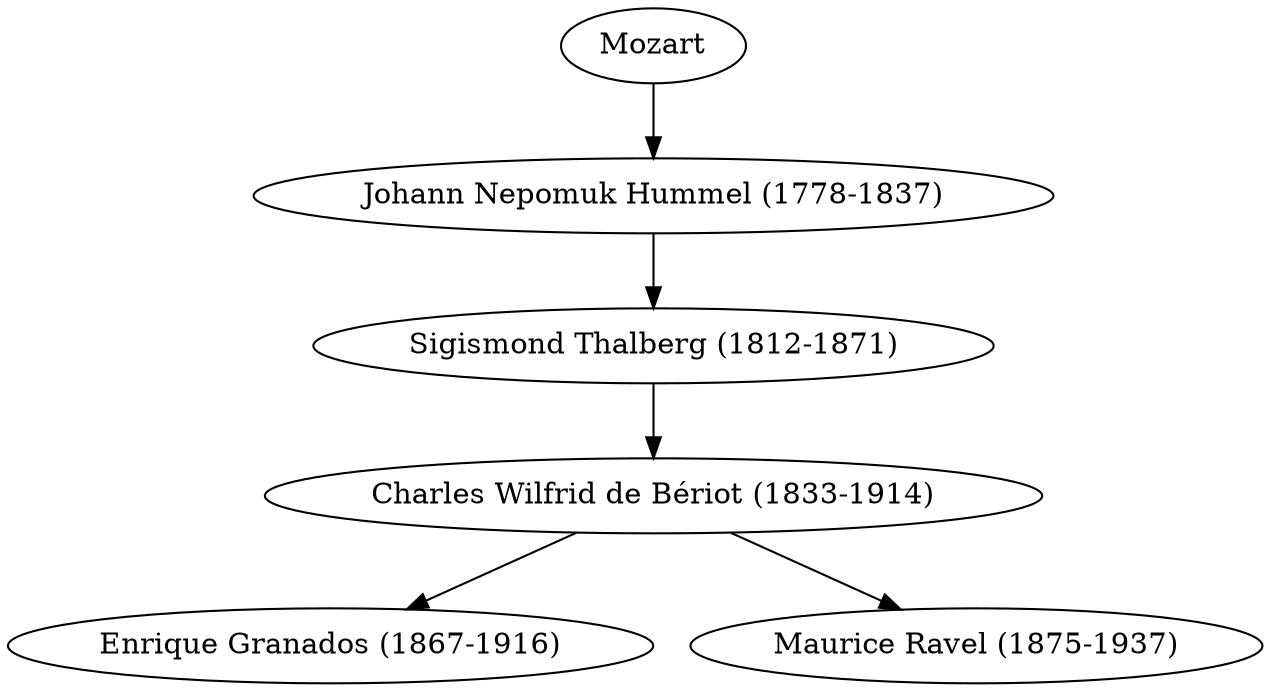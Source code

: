 digraph MozartStudents
{
Mozart -> "Johann Nepomuk Hummel (1778-1837)"
-> "Sigismond Thalberg (1812-1871)"
-> "Charles Wilfrid de Bériot (1833-1914)";
"Charles Wilfrid de Bériot (1833-1914)" -> "Enrique Granados (1867-1916)";
"Charles Wilfrid de Bériot (1833-1914)" -> "Maurice Ravel (1875-1937)";
}

